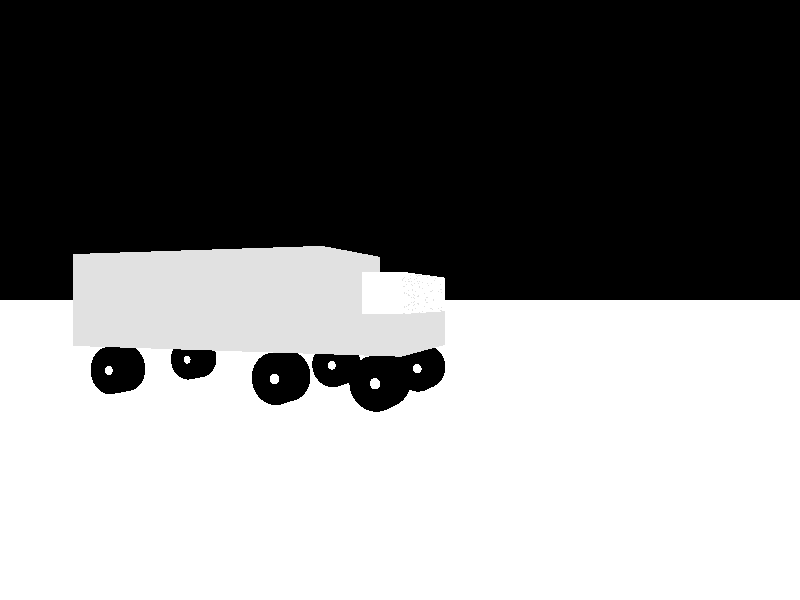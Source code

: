 
#include "colors.inc"
#include "functions.inc"    
#include "shapes.inc"   

camera {
   location <7, 2,-10>
   look_at <3,2,1.5> 
}                                                           

light_source { <0, 10, 1.5> color White shadowless}
light_source {<100,200,-300> rgb <1, 1, 1> shadowless}
plane{<0, 1, 0>, 0 pigment{White}}    
    
 
/*#declare frontU = union{   
         box{<1.5,1,0>, <3.5,2,3> pigment{Grey}}
         box{<2.5,1.5,-0.000001>, <3.5,2,3.000001> pigment{Black}}
}   */
/*#declare frontI = intersection{   
         box{<1.5,1,0>, <3.5,2,3> pigment{Grey}}
         box{<2.5,1.5,0>, <3.5,2,3> pigment{Black}}
} */                                            
#declare frontD = difference{   
        box{<2.05,1,0>, <3.55,2.5,3> pigment{Grey}}
        box{<2.8,1.75,0>, <3.55,2.5,3> pigment{Clear}}
             
}  

#declare wheel = union{
        cylinder{ <-3,.5,0>,<-3,.5,0.5>, 0.5 pigment{Black}}
        cylinder{ <-3,.5,-.005>,<-3,.5,.0505>, 0.1 pigment{White}}
}

#declare cab = union{ 
        
        union{
        object{frontD}  
        
        difference{
                        cylinder{ 
                                <2.8,1.75,0.05> <2.8,1.75,2.95> .75
                                  
                                pigment{ rgbf <1.0,1.0,1.0,0.75> }
                                finish{phong 0.9 phong_size 3 reflection 0.2}
                        }
                        object{frontD}       
                }
        }    
        object{wheel translate<6.05,0,0>}
        object{wheel translate<6.05,0,2.5>} 
}

 
#declare carriage = union{
        box{<-4,1,0>, <2,3,3> pigment{Grey}}
        object{wheel}
        object{wheel translate <0,0,2.5>}
        object{wheel translate <4,0,0>}
        object{wheel translate <4,0,2.5>}    
}

#declare truck = union{
        object{carriage}
        object{cab} 
        box{<2,1.05,0.2> <2.2,1.2,2.8> pigment{Grey}}
}        

object{truck translate<clock,0,0>}
        
